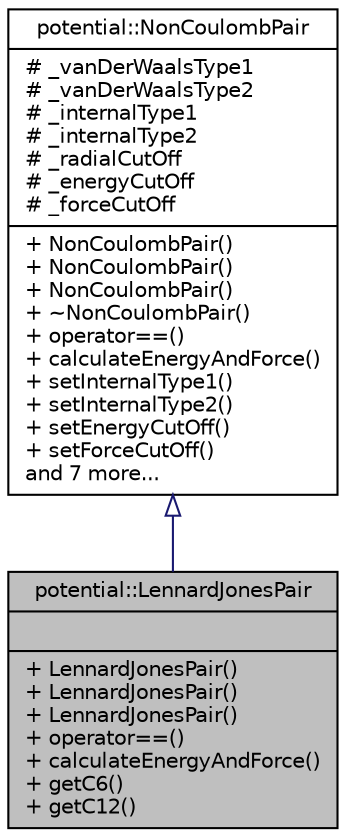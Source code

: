 digraph "potential::LennardJonesPair"
{
 // LATEX_PDF_SIZE
  edge [fontname="Helvetica",fontsize="10",labelfontname="Helvetica",labelfontsize="10"];
  node [fontname="Helvetica",fontsize="10",shape=record];
  Node1 [label="{potential::LennardJonesPair\n||+ LennardJonesPair()\l+ LennardJonesPair()\l+ LennardJonesPair()\l+ operator==()\l+ calculateEnergyAndForce()\l+ getC6()\l+ getC12()\l}",height=0.2,width=0.4,color="black", fillcolor="grey75", style="filled", fontcolor="black",tooltip="inherits from NonCoulombPair and represents a pair of Lennard-Jones types"];
  Node2 -> Node1 [dir="back",color="midnightblue",fontsize="10",style="solid",arrowtail="onormal",fontname="Helvetica"];
  Node2 [label="{potential::NonCoulombPair\n|# _vanDerWaalsType1\l# _vanDerWaalsType2\l# _internalType1\l# _internalType2\l# _radialCutOff\l# _energyCutOff\l# _forceCutOff\l|+ NonCoulombPair()\l+ NonCoulombPair()\l+ NonCoulombPair()\l+ ~NonCoulombPair()\l+ operator==()\l+ calculateEnergyAndForce()\l+ setInternalType1()\l+ setInternalType2()\l+ setEnergyCutOff()\l+ setForceCutOff()\land 7 more...\l}",height=0.2,width=0.4,color="black", fillcolor="white", style="filled",URL="$classpotential_1_1NonCoulombPair.html",tooltip="base class representing a pair of non-coulombic types"];
}
